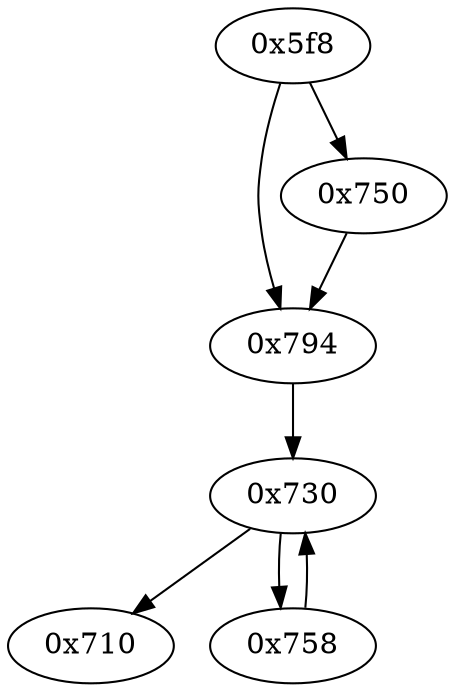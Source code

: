 strict digraph "" {
	graph ["edge"="{}",
		file="/Users/mark/Documents//论文//第二篇论文//2018-08-24交论文后的备份/2019/CFG/small-programs/1b-4-1-1-1-gt127-1-1-0/1528_\
recovered.dot",
		"graph"="{u'file': u'/Users/mark/Documents//\u8bba\u6587//\u7b2c\u4e8c\u7bc7\u8bba\u6587//2018-08-24\u4ea4\u8bba\u6587\u540e\u7684\u5907\u4efd/\
2019/CFG/small-programs/1b-4-1-1-1-gt127-1-1-0/1528_recovered.dot'}",
		"node"="{u'opcode': u''}"
	];
	"0x710"	 [opcode="[u'b']"];
	"0x794"	 [opcode="[u'mov', u'mov', u'mov', u'b']"];
	"0x730"	 [opcode="[u'str', u'str', u'ldr', u'ldr', u'ldr', u'cmp', u'mov', u'b']"];
	"0x794" -> "0x730";
	"0x730" -> "0x710";
	"0x758"	 [opcode="[u'ldr', u'ldr', u'add', u'str', u'ldr', u'b']"];
	"0x730" -> "0x758";
	"0x750"	 [opcode="[u'ldr', u'b']"];
	"0x750" -> "0x794";
	"0x5f8"	 [opcode="[u'push', u'add', u'sub', u'mov', u'add', u'ldr', u'str', u'ldr', u'ldr', u'ldr', u'add', u'b']"];
	"0x5f8" -> "0x794";
	"0x5f8" -> "0x750";
	"0x758" -> "0x730";
}
